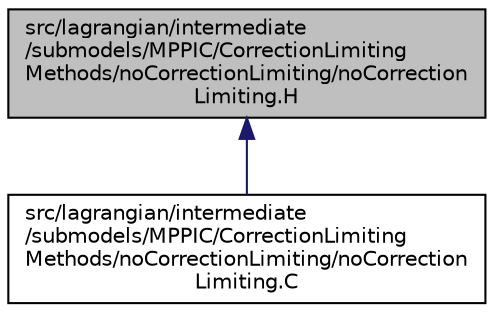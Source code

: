 digraph "src/lagrangian/intermediate/submodels/MPPIC/CorrectionLimitingMethods/noCorrectionLimiting/noCorrectionLimiting.H"
{
  bgcolor="transparent";
  edge [fontname="Helvetica",fontsize="10",labelfontname="Helvetica",labelfontsize="10"];
  node [fontname="Helvetica",fontsize="10",shape=record];
  Node1 [label="src/lagrangian/intermediate\l/submodels/MPPIC/CorrectionLimiting\lMethods/noCorrectionLimiting/noCorrection\lLimiting.H",height=0.2,width=0.4,color="black", fillcolor="grey75", style="filled", fontcolor="black"];
  Node1 -> Node2 [dir="back",color="midnightblue",fontsize="10",style="solid",fontname="Helvetica"];
  Node2 [label="src/lagrangian/intermediate\l/submodels/MPPIC/CorrectionLimiting\lMethods/noCorrectionLimiting/noCorrection\lLimiting.C",height=0.2,width=0.4,color="black",URL="$a06784.html"];
}
